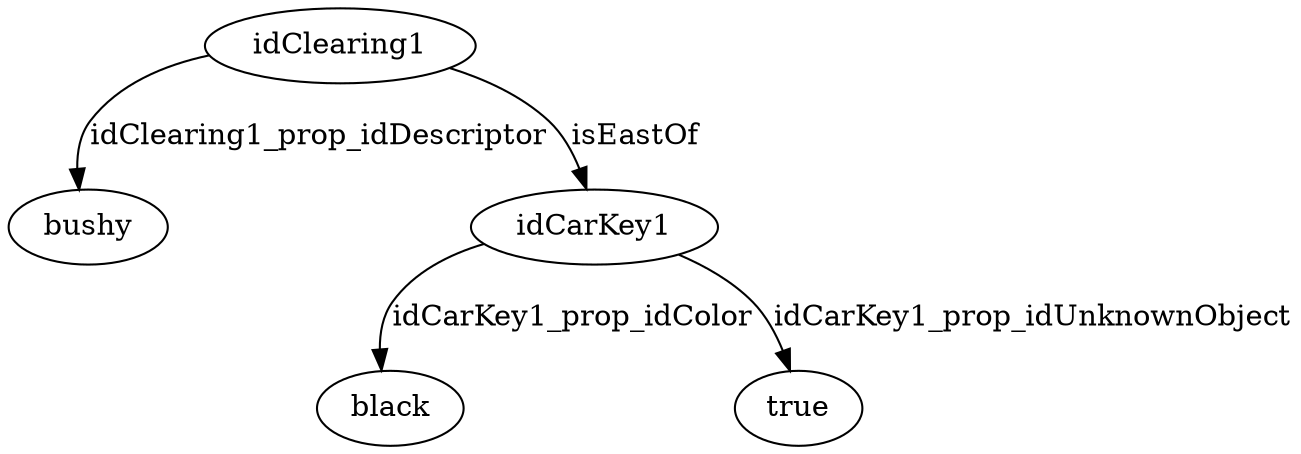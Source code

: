 strict digraph  {
idClearing1 [node_type=entity_node, root=root];
bushy;
idCarKey1;
black;
true;
idClearing1 -> bushy  [edge_type=property, label=idClearing1_prop_idDescriptor];
idClearing1 -> idCarKey1  [edge_type=relationship, label=isEastOf];
idCarKey1 -> black  [edge_type=property, label=idCarKey1_prop_idColor];
idCarKey1 -> true  [edge_type=property, label=idCarKey1_prop_idUnknownObject];
}
